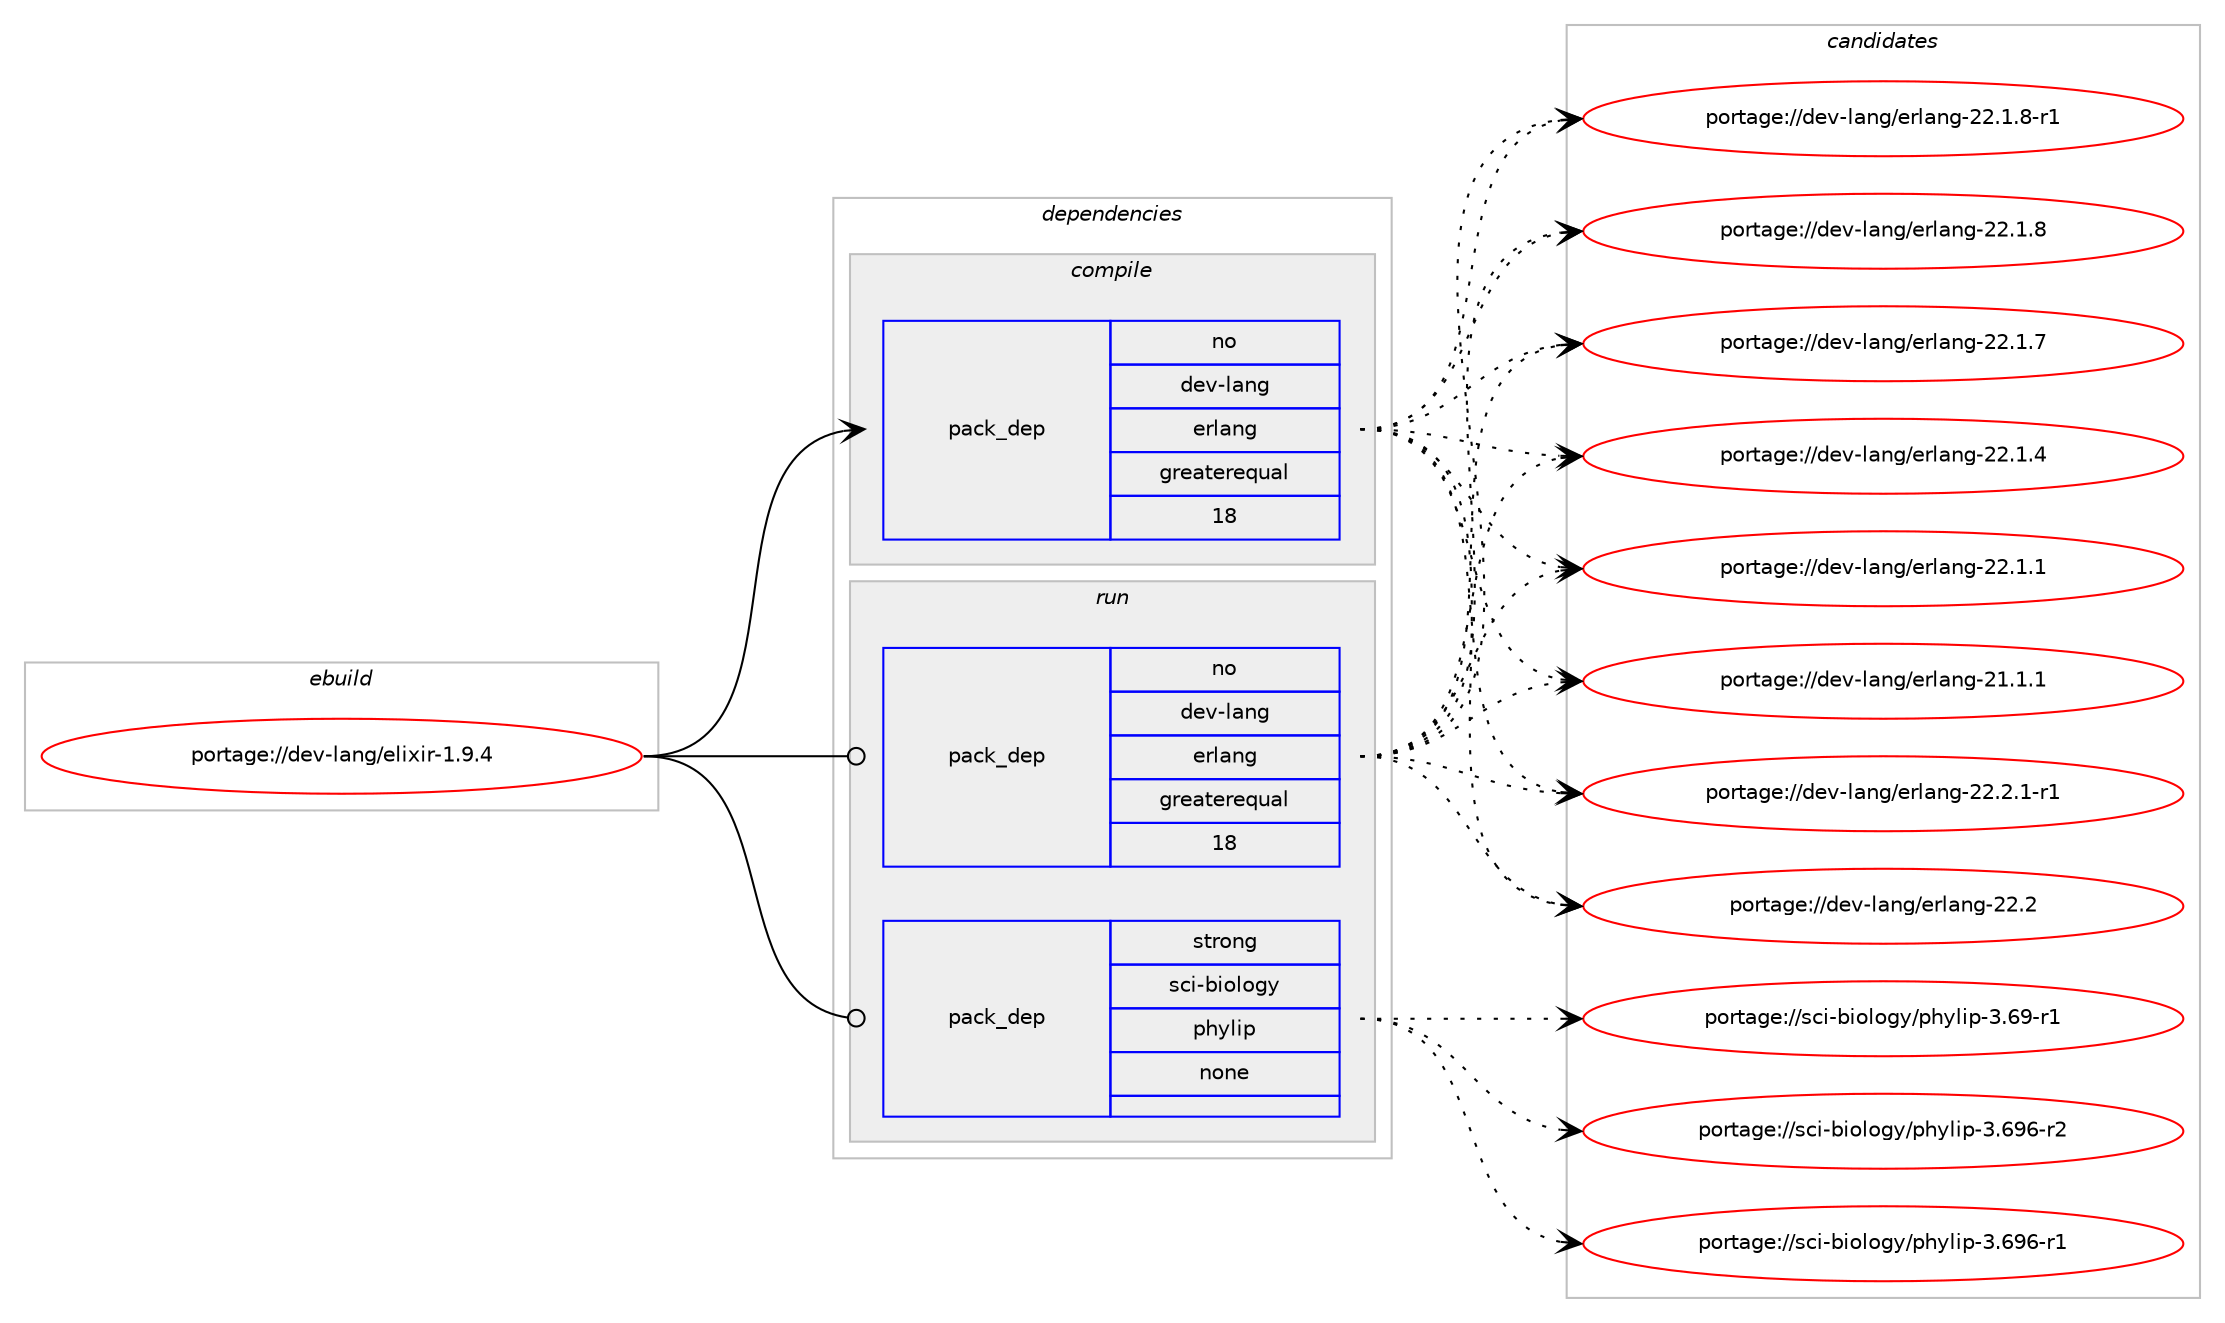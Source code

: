 digraph prolog {

# *************
# Graph options
# *************

newrank=true;
concentrate=true;
compound=true;
graph [rankdir=LR,fontname=Helvetica,fontsize=10,ranksep=1.5];#, ranksep=2.5, nodesep=0.2];
edge  [arrowhead=vee];
node  [fontname=Helvetica,fontsize=10];

# **********
# The ebuild
# **********

subgraph cluster_leftcol {
color=gray;
label=<<i>ebuild</i>>;
id [label="portage://dev-lang/elixir-1.9.4", color=red, width=4, href="../dev-lang/elixir-1.9.4.svg"];
}

# ****************
# The dependencies
# ****************

subgraph cluster_midcol {
color=gray;
label=<<i>dependencies</i>>;
subgraph cluster_compile {
fillcolor="#eeeeee";
style=filled;
label=<<i>compile</i>>;
subgraph pack389916 {
dependency524421 [label=<<TABLE BORDER="0" CELLBORDER="1" CELLSPACING="0" CELLPADDING="4" WIDTH="220"><TR><TD ROWSPAN="6" CELLPADDING="30">pack_dep</TD></TR><TR><TD WIDTH="110">no</TD></TR><TR><TD>dev-lang</TD></TR><TR><TD>erlang</TD></TR><TR><TD>greaterequal</TD></TR><TR><TD>18</TD></TR></TABLE>>, shape=none, color=blue];
}
id:e -> dependency524421:w [weight=20,style="solid",arrowhead="vee"];
}
subgraph cluster_compileandrun {
fillcolor="#eeeeee";
style=filled;
label=<<i>compile and run</i>>;
}
subgraph cluster_run {
fillcolor="#eeeeee";
style=filled;
label=<<i>run</i>>;
subgraph pack389917 {
dependency524422 [label=<<TABLE BORDER="0" CELLBORDER="1" CELLSPACING="0" CELLPADDING="4" WIDTH="220"><TR><TD ROWSPAN="6" CELLPADDING="30">pack_dep</TD></TR><TR><TD WIDTH="110">no</TD></TR><TR><TD>dev-lang</TD></TR><TR><TD>erlang</TD></TR><TR><TD>greaterequal</TD></TR><TR><TD>18</TD></TR></TABLE>>, shape=none, color=blue];
}
id:e -> dependency524422:w [weight=20,style="solid",arrowhead="odot"];
subgraph pack389918 {
dependency524423 [label=<<TABLE BORDER="0" CELLBORDER="1" CELLSPACING="0" CELLPADDING="4" WIDTH="220"><TR><TD ROWSPAN="6" CELLPADDING="30">pack_dep</TD></TR><TR><TD WIDTH="110">strong</TD></TR><TR><TD>sci-biology</TD></TR><TR><TD>phylip</TD></TR><TR><TD>none</TD></TR><TR><TD></TD></TR></TABLE>>, shape=none, color=blue];
}
id:e -> dependency524423:w [weight=20,style="solid",arrowhead="odot"];
}
}

# **************
# The candidates
# **************

subgraph cluster_choices {
rank=same;
color=gray;
label=<<i>candidates</i>>;

subgraph choice389916 {
color=black;
nodesep=1;
choice10010111845108971101034710111410897110103455050465046494511449 [label="portage://dev-lang/erlang-22.2.1-r1", color=red, width=4,href="../dev-lang/erlang-22.2.1-r1.svg"];
choice100101118451089711010347101114108971101034550504650 [label="portage://dev-lang/erlang-22.2", color=red, width=4,href="../dev-lang/erlang-22.2.svg"];
choice10010111845108971101034710111410897110103455050464946564511449 [label="portage://dev-lang/erlang-22.1.8-r1", color=red, width=4,href="../dev-lang/erlang-22.1.8-r1.svg"];
choice1001011184510897110103471011141089711010345505046494656 [label="portage://dev-lang/erlang-22.1.8", color=red, width=4,href="../dev-lang/erlang-22.1.8.svg"];
choice1001011184510897110103471011141089711010345505046494655 [label="portage://dev-lang/erlang-22.1.7", color=red, width=4,href="../dev-lang/erlang-22.1.7.svg"];
choice1001011184510897110103471011141089711010345505046494652 [label="portage://dev-lang/erlang-22.1.4", color=red, width=4,href="../dev-lang/erlang-22.1.4.svg"];
choice1001011184510897110103471011141089711010345505046494649 [label="portage://dev-lang/erlang-22.1.1", color=red, width=4,href="../dev-lang/erlang-22.1.1.svg"];
choice1001011184510897110103471011141089711010345504946494649 [label="portage://dev-lang/erlang-21.1.1", color=red, width=4,href="../dev-lang/erlang-21.1.1.svg"];
dependency524421:e -> choice10010111845108971101034710111410897110103455050465046494511449:w [style=dotted,weight="100"];
dependency524421:e -> choice100101118451089711010347101114108971101034550504650:w [style=dotted,weight="100"];
dependency524421:e -> choice10010111845108971101034710111410897110103455050464946564511449:w [style=dotted,weight="100"];
dependency524421:e -> choice1001011184510897110103471011141089711010345505046494656:w [style=dotted,weight="100"];
dependency524421:e -> choice1001011184510897110103471011141089711010345505046494655:w [style=dotted,weight="100"];
dependency524421:e -> choice1001011184510897110103471011141089711010345505046494652:w [style=dotted,weight="100"];
dependency524421:e -> choice1001011184510897110103471011141089711010345505046494649:w [style=dotted,weight="100"];
dependency524421:e -> choice1001011184510897110103471011141089711010345504946494649:w [style=dotted,weight="100"];
}
subgraph choice389917 {
color=black;
nodesep=1;
choice10010111845108971101034710111410897110103455050465046494511449 [label="portage://dev-lang/erlang-22.2.1-r1", color=red, width=4,href="../dev-lang/erlang-22.2.1-r1.svg"];
choice100101118451089711010347101114108971101034550504650 [label="portage://dev-lang/erlang-22.2", color=red, width=4,href="../dev-lang/erlang-22.2.svg"];
choice10010111845108971101034710111410897110103455050464946564511449 [label="portage://dev-lang/erlang-22.1.8-r1", color=red, width=4,href="../dev-lang/erlang-22.1.8-r1.svg"];
choice1001011184510897110103471011141089711010345505046494656 [label="portage://dev-lang/erlang-22.1.8", color=red, width=4,href="../dev-lang/erlang-22.1.8.svg"];
choice1001011184510897110103471011141089711010345505046494655 [label="portage://dev-lang/erlang-22.1.7", color=red, width=4,href="../dev-lang/erlang-22.1.7.svg"];
choice1001011184510897110103471011141089711010345505046494652 [label="portage://dev-lang/erlang-22.1.4", color=red, width=4,href="../dev-lang/erlang-22.1.4.svg"];
choice1001011184510897110103471011141089711010345505046494649 [label="portage://dev-lang/erlang-22.1.1", color=red, width=4,href="../dev-lang/erlang-22.1.1.svg"];
choice1001011184510897110103471011141089711010345504946494649 [label="portage://dev-lang/erlang-21.1.1", color=red, width=4,href="../dev-lang/erlang-21.1.1.svg"];
dependency524422:e -> choice10010111845108971101034710111410897110103455050465046494511449:w [style=dotted,weight="100"];
dependency524422:e -> choice100101118451089711010347101114108971101034550504650:w [style=dotted,weight="100"];
dependency524422:e -> choice10010111845108971101034710111410897110103455050464946564511449:w [style=dotted,weight="100"];
dependency524422:e -> choice1001011184510897110103471011141089711010345505046494656:w [style=dotted,weight="100"];
dependency524422:e -> choice1001011184510897110103471011141089711010345505046494655:w [style=dotted,weight="100"];
dependency524422:e -> choice1001011184510897110103471011141089711010345505046494652:w [style=dotted,weight="100"];
dependency524422:e -> choice1001011184510897110103471011141089711010345505046494649:w [style=dotted,weight="100"];
dependency524422:e -> choice1001011184510897110103471011141089711010345504946494649:w [style=dotted,weight="100"];
}
subgraph choice389918 {
color=black;
nodesep=1;
choice115991054598105111108111103121471121041211081051124551465457544511450 [label="portage://sci-biology/phylip-3.696-r2", color=red, width=4,href="../sci-biology/phylip-3.696-r2.svg"];
choice115991054598105111108111103121471121041211081051124551465457544511449 [label="portage://sci-biology/phylip-3.696-r1", color=red, width=4,href="../sci-biology/phylip-3.696-r1.svg"];
choice1159910545981051111081111031214711210412110810511245514654574511449 [label="portage://sci-biology/phylip-3.69-r1", color=red, width=4,href="../sci-biology/phylip-3.69-r1.svg"];
dependency524423:e -> choice115991054598105111108111103121471121041211081051124551465457544511450:w [style=dotted,weight="100"];
dependency524423:e -> choice115991054598105111108111103121471121041211081051124551465457544511449:w [style=dotted,weight="100"];
dependency524423:e -> choice1159910545981051111081111031214711210412110810511245514654574511449:w [style=dotted,weight="100"];
}
}

}
